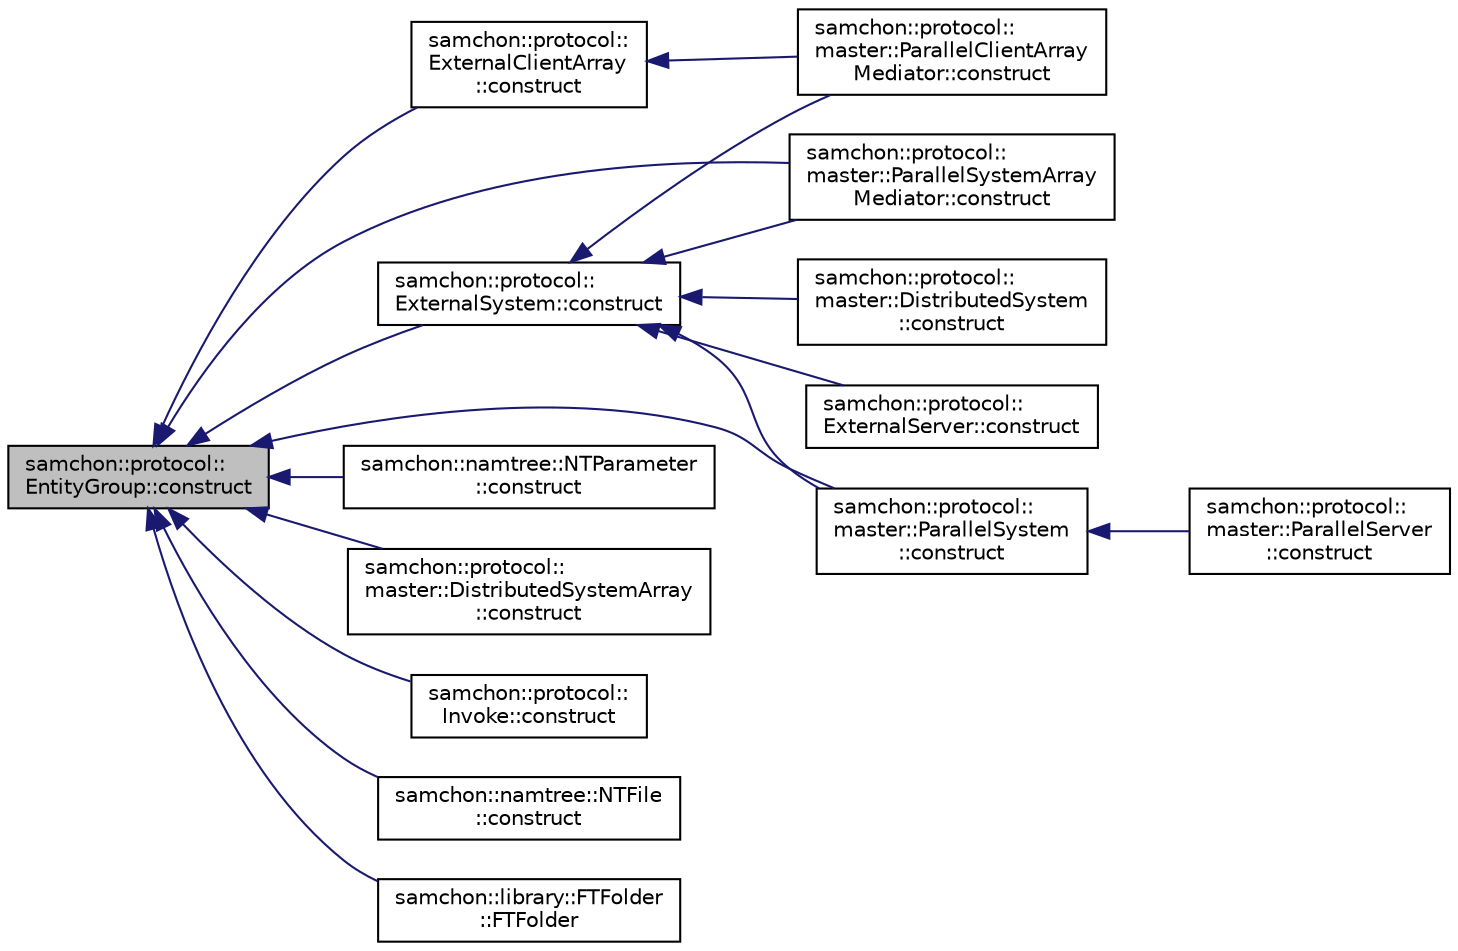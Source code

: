 digraph "samchon::protocol::EntityGroup::construct"
{
  edge [fontname="Helvetica",fontsize="10",labelfontname="Helvetica",labelfontsize="10"];
  node [fontname="Helvetica",fontsize="10",shape=record];
  rankdir="LR";
  Node1 [label="samchon::protocol::\lEntityGroup::construct",height=0.2,width=0.4,color="black", fillcolor="grey75", style="filled", fontcolor="black"];
  Node1 -> Node2 [dir="back",color="midnightblue",fontsize="10",style="solid",fontname="Helvetica"];
  Node2 [label="samchon::protocol::\lExternalClientArray\l::construct",height=0.2,width=0.4,color="black", fillcolor="white", style="filled",URL="$d8/d47/classsamchon_1_1protocol_1_1ExternalClientArray.html#ad17e1133100963b527b1b043057072a9",tooltip="Construct data of the Entity from an XML object. "];
  Node2 -> Node3 [dir="back",color="midnightblue",fontsize="10",style="solid",fontname="Helvetica"];
  Node3 [label="samchon::protocol::\lmaster::ParallelClientArray\lMediator::construct",height=0.2,width=0.4,color="black", fillcolor="white", style="filled",URL="$d4/d53/classsamchon_1_1protocol_1_1master_1_1ParallelClientArrayMediator.html#a6cc4f92dce0b7b6ead791e7ec038b2f8",tooltip="Construct data of the Entity from an XML object. "];
  Node1 -> Node4 [dir="back",color="midnightblue",fontsize="10",style="solid",fontname="Helvetica"];
  Node4 [label="samchon::namtree::NTParameter\l::construct",height=0.2,width=0.4,color="black", fillcolor="white", style="filled",URL="$db/d29/classsamchon_1_1namtree_1_1NTParameter.html#a93c95109474886e7ffdd389343d69a7f",tooltip="Construct data of the Entity from an XML object. "];
  Node1 -> Node5 [dir="back",color="midnightblue",fontsize="10",style="solid",fontname="Helvetica"];
  Node5 [label="samchon::protocol::\lmaster::ParallelSystemArray\lMediator::construct",height=0.2,width=0.4,color="black", fillcolor="white", style="filled",URL="$d3/d18/classsamchon_1_1protocol_1_1master_1_1ParallelSystemArrayMediator.html#a95d9dd461f99f9a2b2008709dcdce90e",tooltip="Construct data of the Entity from an XML object. "];
  Node1 -> Node6 [dir="back",color="midnightblue",fontsize="10",style="solid",fontname="Helvetica"];
  Node6 [label="samchon::protocol::\lmaster::DistributedSystemArray\l::construct",height=0.2,width=0.4,color="black", fillcolor="white", style="filled",URL="$d3/d88/classsamchon_1_1protocol_1_1master_1_1DistributedSystemArray.html#ad57f9f69800c1af5f820f500ff0aab4b",tooltip="Construct data of the Entity from an XML object. "];
  Node1 -> Node7 [dir="back",color="midnightblue",fontsize="10",style="solid",fontname="Helvetica"];
  Node7 [label="samchon::protocol::\lInvoke::construct",height=0.2,width=0.4,color="black", fillcolor="white", style="filled",URL="$d8/d82/classsamchon_1_1protocol_1_1Invoke.html#a6cf4af5c5c6e983f6f04bd89c5a8c32f",tooltip="Construct data of the Entity from an XML object. "];
  Node1 -> Node8 [dir="back",color="midnightblue",fontsize="10",style="solid",fontname="Helvetica"];
  Node8 [label="samchon::protocol::\lExternalSystem::construct",height=0.2,width=0.4,color="black", fillcolor="white", style="filled",URL="$df/d42/classsamchon_1_1protocol_1_1ExternalSystem.html#afe91fe78a1f53f8078907ed094998e38",tooltip="Construct data of the Entity from an XML object. "];
  Node8 -> Node9 [dir="back",color="midnightblue",fontsize="10",style="solid",fontname="Helvetica"];
  Node9 [label="samchon::protocol::\lExternalServer::construct",height=0.2,width=0.4,color="black", fillcolor="white", style="filled",URL="$df/d4a/classsamchon_1_1protocol_1_1ExternalServer.html#a97b92f1102ad1d656172734db44933de",tooltip="Construct data of the Entity from an XML object. "];
  Node8 -> Node10 [dir="back",color="midnightblue",fontsize="10",style="solid",fontname="Helvetica"];
  Node10 [label="samchon::protocol::\lmaster::DistributedSystem\l::construct",height=0.2,width=0.4,color="black", fillcolor="white", style="filled",URL="$db/d2d/classsamchon_1_1protocol_1_1master_1_1DistributedSystem.html#ae35016aacd19a8c45be8cab33b33847b",tooltip="Construct data of the Entity from an XML object. "];
  Node8 -> Node3 [dir="back",color="midnightblue",fontsize="10",style="solid",fontname="Helvetica"];
  Node8 -> Node11 [dir="back",color="midnightblue",fontsize="10",style="solid",fontname="Helvetica"];
  Node11 [label="samchon::protocol::\lmaster::ParallelSystem\l::construct",height=0.2,width=0.4,color="black", fillcolor="white", style="filled",URL="$d9/d6b/classsamchon_1_1protocol_1_1master_1_1ParallelSystem.html#abcd5cabda3dece97aecc41b681975a2c",tooltip="Construct data of the Entity from an XML object. "];
  Node11 -> Node12 [dir="back",color="midnightblue",fontsize="10",style="solid",fontname="Helvetica"];
  Node12 [label="samchon::protocol::\lmaster::ParallelServer\l::construct",height=0.2,width=0.4,color="black", fillcolor="white", style="filled",URL="$d1/da1/classsamchon_1_1protocol_1_1master_1_1ParallelServer.html#ad948277651e9a18ccb2d4c4db9b48aa9",tooltip="Construct data of the Entity from an XML object. "];
  Node8 -> Node5 [dir="back",color="midnightblue",fontsize="10",style="solid",fontname="Helvetica"];
  Node1 -> Node11 [dir="back",color="midnightblue",fontsize="10",style="solid",fontname="Helvetica"];
  Node1 -> Node13 [dir="back",color="midnightblue",fontsize="10",style="solid",fontname="Helvetica"];
  Node13 [label="samchon::namtree::NTFile\l::construct",height=0.2,width=0.4,color="black", fillcolor="white", style="filled",URL="$d2/da2/classsamchon_1_1namtree_1_1NTFile.html#a427297829a52eaab4f7d36581a453bb2",tooltip="Construct data of the Entity from an XML object. "];
  Node1 -> Node14 [dir="back",color="midnightblue",fontsize="10",style="solid",fontname="Helvetica"];
  Node14 [label="samchon::library::FTFolder\l::FTFolder",height=0.2,width=0.4,color="black", fillcolor="white", style="filled",URL="$d2/db1/classsamchon_1_1library_1_1FTFolder.html#a239844ddbc9b72c3a384b341ec5b49d7",tooltip="Construct from factory and parent folder. "];
}

